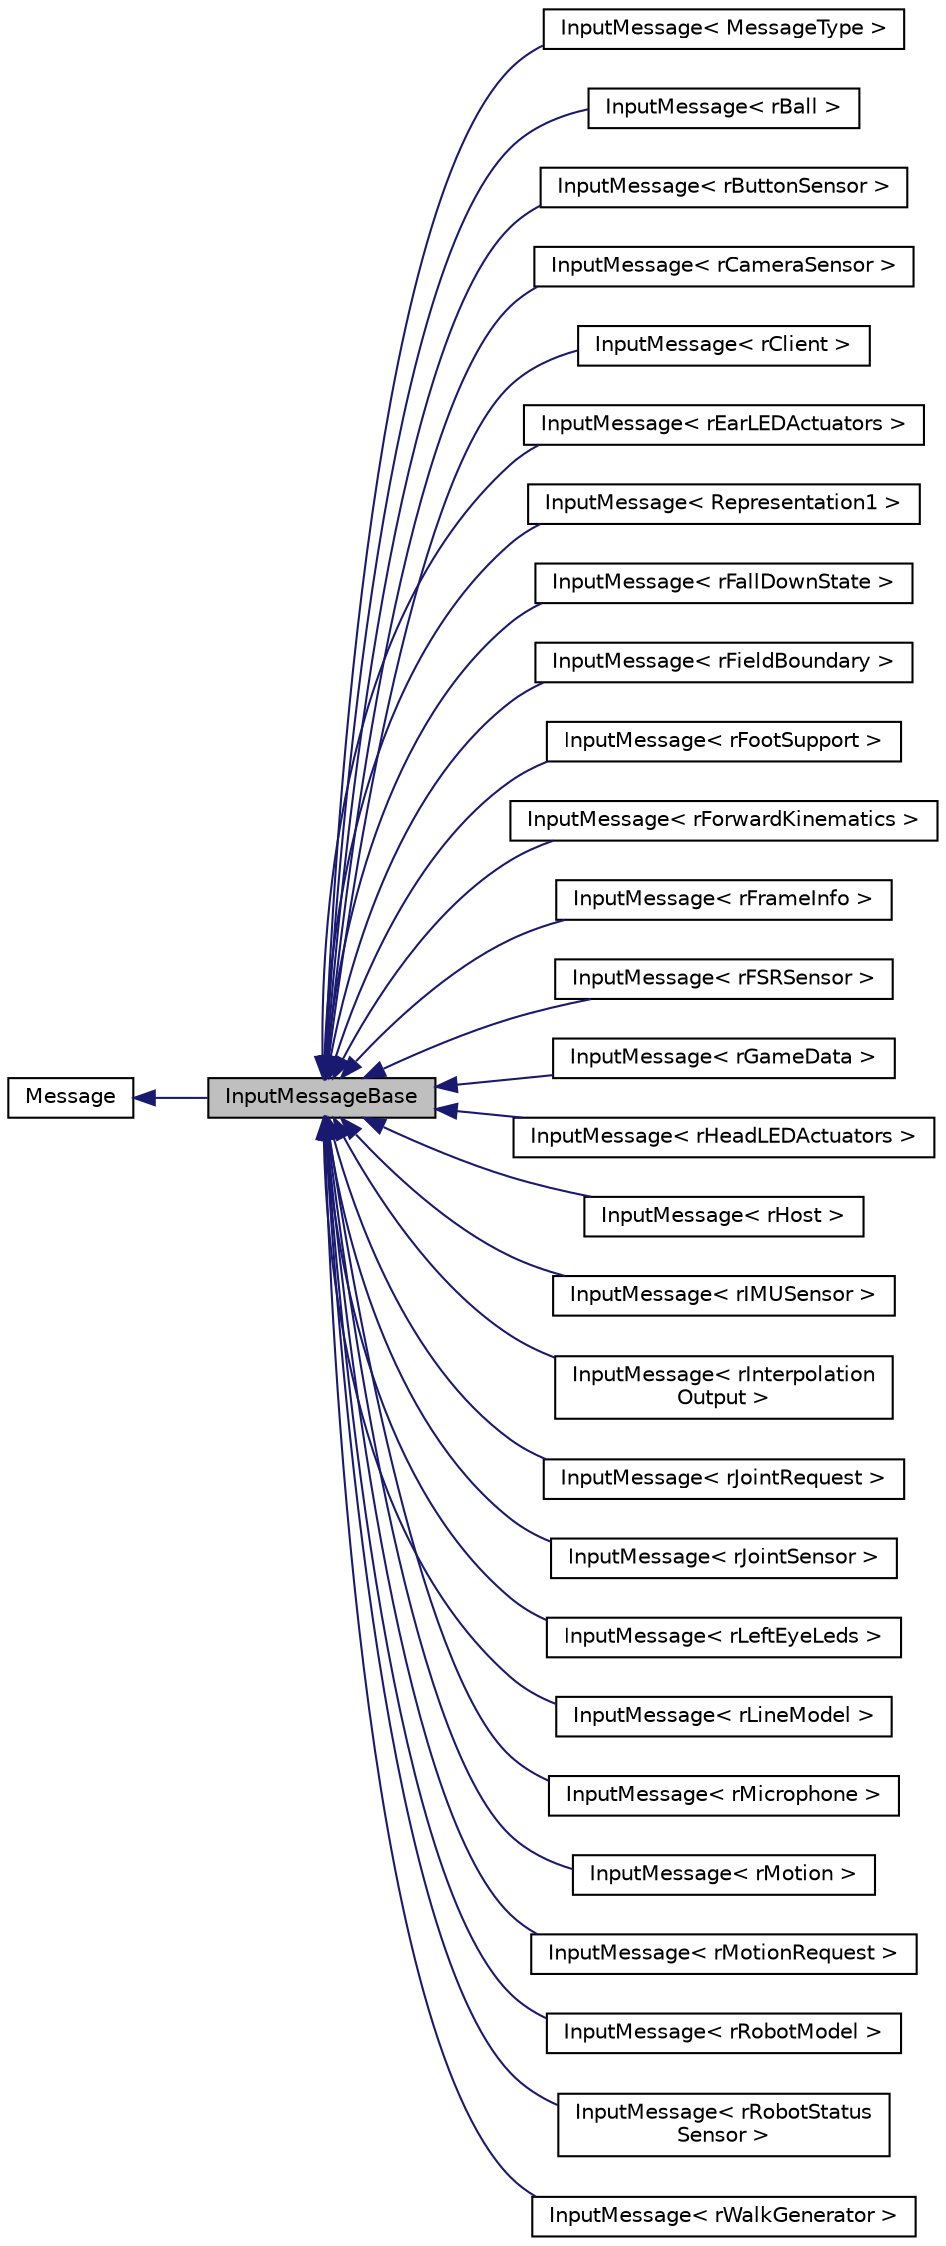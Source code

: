 digraph "InputMessageBase"
{
  edge [fontname="Helvetica",fontsize="10",labelfontname="Helvetica",labelfontsize="10"];
  node [fontname="Helvetica",fontsize="10",shape=record];
  rankdir="LR";
  Node0 [label="InputMessageBase",height=0.2,width=0.4,color="black", fillcolor="grey75", style="filled", fontcolor="black"];
  Node1 -> Node0 [dir="back",color="midnightblue",fontsize="10",style="solid",fontname="Helvetica"];
  Node1 [label="Message",height=0.2,width=0.4,color="black", fillcolor="white", style="filled",URL="$classMessage.html",tooltip="Message abstract class. "];
  Node0 -> Node2 [dir="back",color="midnightblue",fontsize="10",style="solid",fontname="Helvetica"];
  Node2 [label="InputMessage\< MessageType \>",height=0.2,width=0.4,color="black", fillcolor="white", style="filled",URL="$classInputMessage.html"];
  Node0 -> Node3 [dir="back",color="midnightblue",fontsize="10",style="solid",fontname="Helvetica"];
  Node3 [label="InputMessage\< rBall \>",height=0.2,width=0.4,color="black", fillcolor="white", style="filled",URL="$classInputMessage.html"];
  Node0 -> Node4 [dir="back",color="midnightblue",fontsize="10",style="solid",fontname="Helvetica"];
  Node4 [label="InputMessage\< rButtonSensor \>",height=0.2,width=0.4,color="black", fillcolor="white", style="filled",URL="$classInputMessage.html"];
  Node0 -> Node5 [dir="back",color="midnightblue",fontsize="10",style="solid",fontname="Helvetica"];
  Node5 [label="InputMessage\< rCameraSensor \>",height=0.2,width=0.4,color="black", fillcolor="white", style="filled",URL="$classInputMessage.html"];
  Node0 -> Node6 [dir="back",color="midnightblue",fontsize="10",style="solid",fontname="Helvetica"];
  Node6 [label="InputMessage\< rClient \>",height=0.2,width=0.4,color="black", fillcolor="white", style="filled",URL="$classInputMessage.html"];
  Node0 -> Node7 [dir="back",color="midnightblue",fontsize="10",style="solid",fontname="Helvetica"];
  Node7 [label="InputMessage\< rEarLEDActuators \>",height=0.2,width=0.4,color="black", fillcolor="white", style="filled",URL="$classInputMessage.html"];
  Node0 -> Node8 [dir="back",color="midnightblue",fontsize="10",style="solid",fontname="Helvetica"];
  Node8 [label="InputMessage\< Representation1 \>",height=0.2,width=0.4,color="black", fillcolor="white", style="filled",URL="$classInputMessage.html"];
  Node0 -> Node9 [dir="back",color="midnightblue",fontsize="10",style="solid",fontname="Helvetica"];
  Node9 [label="InputMessage\< rFallDownState \>",height=0.2,width=0.4,color="black", fillcolor="white", style="filled",URL="$classInputMessage.html"];
  Node0 -> Node10 [dir="back",color="midnightblue",fontsize="10",style="solid",fontname="Helvetica"];
  Node10 [label="InputMessage\< rFieldBoundary \>",height=0.2,width=0.4,color="black", fillcolor="white", style="filled",URL="$classInputMessage.html"];
  Node0 -> Node11 [dir="back",color="midnightblue",fontsize="10",style="solid",fontname="Helvetica"];
  Node11 [label="InputMessage\< rFootSupport \>",height=0.2,width=0.4,color="black", fillcolor="white", style="filled",URL="$classInputMessage.html"];
  Node0 -> Node12 [dir="back",color="midnightblue",fontsize="10",style="solid",fontname="Helvetica"];
  Node12 [label="InputMessage\< rForwardKinematics \>",height=0.2,width=0.4,color="black", fillcolor="white", style="filled",URL="$classInputMessage.html"];
  Node0 -> Node13 [dir="back",color="midnightblue",fontsize="10",style="solid",fontname="Helvetica"];
  Node13 [label="InputMessage\< rFrameInfo \>",height=0.2,width=0.4,color="black", fillcolor="white", style="filled",URL="$classInputMessage.html"];
  Node0 -> Node14 [dir="back",color="midnightblue",fontsize="10",style="solid",fontname="Helvetica"];
  Node14 [label="InputMessage\< rFSRSensor \>",height=0.2,width=0.4,color="black", fillcolor="white", style="filled",URL="$classInputMessage.html"];
  Node0 -> Node15 [dir="back",color="midnightblue",fontsize="10",style="solid",fontname="Helvetica"];
  Node15 [label="InputMessage\< rGameData \>",height=0.2,width=0.4,color="black", fillcolor="white", style="filled",URL="$classInputMessage.html"];
  Node0 -> Node16 [dir="back",color="midnightblue",fontsize="10",style="solid",fontname="Helvetica"];
  Node16 [label="InputMessage\< rHeadLEDActuators \>",height=0.2,width=0.4,color="black", fillcolor="white", style="filled",URL="$classInputMessage.html"];
  Node0 -> Node17 [dir="back",color="midnightblue",fontsize="10",style="solid",fontname="Helvetica"];
  Node17 [label="InputMessage\< rHost \>",height=0.2,width=0.4,color="black", fillcolor="white", style="filled",URL="$classInputMessage.html"];
  Node0 -> Node18 [dir="back",color="midnightblue",fontsize="10",style="solid",fontname="Helvetica"];
  Node18 [label="InputMessage\< rIMUSensor \>",height=0.2,width=0.4,color="black", fillcolor="white", style="filled",URL="$classInputMessage.html"];
  Node0 -> Node19 [dir="back",color="midnightblue",fontsize="10",style="solid",fontname="Helvetica"];
  Node19 [label="InputMessage\< rInterpolation\lOutput \>",height=0.2,width=0.4,color="black", fillcolor="white", style="filled",URL="$classInputMessage.html"];
  Node0 -> Node20 [dir="back",color="midnightblue",fontsize="10",style="solid",fontname="Helvetica"];
  Node20 [label="InputMessage\< rJointRequest \>",height=0.2,width=0.4,color="black", fillcolor="white", style="filled",URL="$classInputMessage.html"];
  Node0 -> Node21 [dir="back",color="midnightblue",fontsize="10",style="solid",fontname="Helvetica"];
  Node21 [label="InputMessage\< rJointSensor \>",height=0.2,width=0.4,color="black", fillcolor="white", style="filled",URL="$classInputMessage.html"];
  Node0 -> Node22 [dir="back",color="midnightblue",fontsize="10",style="solid",fontname="Helvetica"];
  Node22 [label="InputMessage\< rLeftEyeLeds \>",height=0.2,width=0.4,color="black", fillcolor="white", style="filled",URL="$classInputMessage.html"];
  Node0 -> Node23 [dir="back",color="midnightblue",fontsize="10",style="solid",fontname="Helvetica"];
  Node23 [label="InputMessage\< rLineModel \>",height=0.2,width=0.4,color="black", fillcolor="white", style="filled",URL="$classInputMessage.html"];
  Node0 -> Node24 [dir="back",color="midnightblue",fontsize="10",style="solid",fontname="Helvetica"];
  Node24 [label="InputMessage\< rMicrophone \>",height=0.2,width=0.4,color="black", fillcolor="white", style="filled",URL="$classInputMessage.html"];
  Node0 -> Node25 [dir="back",color="midnightblue",fontsize="10",style="solid",fontname="Helvetica"];
  Node25 [label="InputMessage\< rMotion \>",height=0.2,width=0.4,color="black", fillcolor="white", style="filled",URL="$classInputMessage.html"];
  Node0 -> Node26 [dir="back",color="midnightblue",fontsize="10",style="solid",fontname="Helvetica"];
  Node26 [label="InputMessage\< rMotionRequest \>",height=0.2,width=0.4,color="black", fillcolor="white", style="filled",URL="$classInputMessage.html"];
  Node0 -> Node27 [dir="back",color="midnightblue",fontsize="10",style="solid",fontname="Helvetica"];
  Node27 [label="InputMessage\< rRobotModel \>",height=0.2,width=0.4,color="black", fillcolor="white", style="filled",URL="$classInputMessage.html"];
  Node0 -> Node28 [dir="back",color="midnightblue",fontsize="10",style="solid",fontname="Helvetica"];
  Node28 [label="InputMessage\< rRobotStatus\lSensor \>",height=0.2,width=0.4,color="black", fillcolor="white", style="filled",URL="$classInputMessage.html"];
  Node0 -> Node29 [dir="back",color="midnightblue",fontsize="10",style="solid",fontname="Helvetica"];
  Node29 [label="InputMessage\< rWalkGenerator \>",height=0.2,width=0.4,color="black", fillcolor="white", style="filled",URL="$classInputMessage.html"];
}
